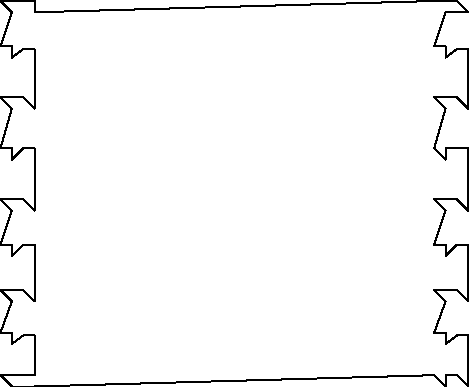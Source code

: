 unitsize(0.001cm);
// 44301.7
draw((8375,4700)--(8775,4700));
draw((8775,4700)--(15825,4900));
draw((15825,4900)--(16025,4700));
draw((16025,4700)--(16025,4900));
draw((16025,4900)--(16225,4900));
draw((16225,4900)--(16425,4700));
draw((16425,4700)--(16425,4900));
draw((16425,4900)--(16425,5400));
draw((16425,5400)--(16425,5600));
draw((16425,5600)--(16225,5600));
draw((16225,5600)--(16025,5450));
draw((16025,5450)--(16025,5650));
draw((16025,5650)--(15825,5650));
draw((15825,5650)--(16025,6200));
draw((16025,6200)--(15825,6400));
draw((15825,6400)--(16025,6400));
draw((16025,6400)--(16225,6400));
draw((16225,6400)--(16425,6200));
draw((16425,6200)--(16425,6400));
draw((16425,6400)--(16425,7000));
draw((16425,7000)--(16425,7200));
draw((16425,7200)--(16225,7200));
draw((16225,7200)--(16025,7000));
draw((16025,7000)--(16025,7200));
draw((16025,7200)--(15825,7200));
draw((15825,7200)--(16025,7800));
draw((16025,7800)--(15825,8000));
draw((15825,8000)--(16025,8000));
draw((16025,8000)--(16225,8000));
draw((16225,8000)--(16425,7800));
draw((16425,7800)--(16425,8000));
draw((16425,8000)--(16425,8700));
draw((16425,8700)--(16425,8900));
draw((16425,8900)--(16225,8900));
draw((16225,8900)--(16025,8900));
draw((16025,8900)--(16025,8700));
draw((16025,8700)--(15825,8900));
draw((15825,8900)--(16025,9600));
draw((16025,9600)--(15825,9800));
draw((15825,9800)--(16025,9800));
draw((16025,9800)--(16225,9800));
draw((16225,9800)--(16425,9600));
draw((16425,9600)--(16425,9800));
draw((16425,9800)--(16425,10450));
draw((16425,10450)--(16425,10650));
draw((16425,10650)--(16225,10650));
draw((16225,10650)--(16025,10500));
draw((16025,10500)--(16025,10700));
draw((16025,10700)--(15825,10700));
draw((15825,10700)--(16025,11300));
draw((16025,11300)--(16425,11300));
draw((16425,11300)--(16225,11500));
draw((16225,11500)--(16025,11500));
draw((16025,11500)--(15825,11500));
draw((15825,11500)--(8775,11300));
draw((8775,11300)--(8775,11500));
draw((8775,11500)--(8575,11500));
draw((8575,11500)--(8375,11500));
draw((8375,11500)--(8175,11500));
draw((8175,11500)--(8375,11300));
draw((8375,11300)--(8175,10700));
draw((8175,10700)--(8375,10700));
draw((8375,10700)--(8375,10500));
draw((8375,10500)--(8575,10650));
draw((8575,10650)--(8775,10650));
draw((8775,10650)--(8775,10450));
draw((8775,10450)--(8775,9800));
draw((8775,9800)--(8775,9600));
draw((8775,9600)--(8575,9800));
draw((8575,9800)--(8375,9800));
draw((8375,9800)--(8175,9800));
draw((8175,9800)--(8375,9600));
draw((8375,9600)--(8175,8900));
draw((8175,8900)--(8375,8900));
draw((8375,8900)--(8375,8700));
draw((8375,8700)--(8575,8900));
draw((8575,8900)--(8775,8900));
draw((8775,8900)--(8775,8700));
draw((8775,8700)--(8775,8000));
draw((8775,8000)--(8775,7800));
draw((8775,7800)--(8575,8000));
draw((8575,8000)--(8375,8000));
draw((8375,8000)--(8175,8000));
draw((8175,8000)--(8375,7800));
draw((8375,7800)--(8175,7200));
draw((8175,7200)--(8375,7200));
draw((8375,7200)--(8375,7000));
draw((8375,7000)--(8575,7200));
draw((8575,7200)--(8775,7200));
draw((8775,7200)--(8775,7000));
draw((8775,7000)--(8775,6400));
draw((8775,6400)--(8775,6200));
draw((8775,6200)--(8575,6400));
draw((8575,6400)--(8375,6400));
draw((8375,6400)--(8175,6400));
draw((8175,6400)--(8375,6200));
draw((8375,6200)--(8175,5650));
draw((8175,5650)--(8375,5650));
draw((8375,5650)--(8375,5450));
draw((8375,5450)--(8575,5600));
draw((8575,5600)--(8775,5600));
draw((8775,5600)--(8775,5400));
draw((8775,5400)--(8775,4900));
draw((8775,4900)--(8575,4900));
draw((8575,4900)--(8375,4900));
draw((8375,4900)--(8175,4900));
draw((8175,4900)--(8375,4700));
